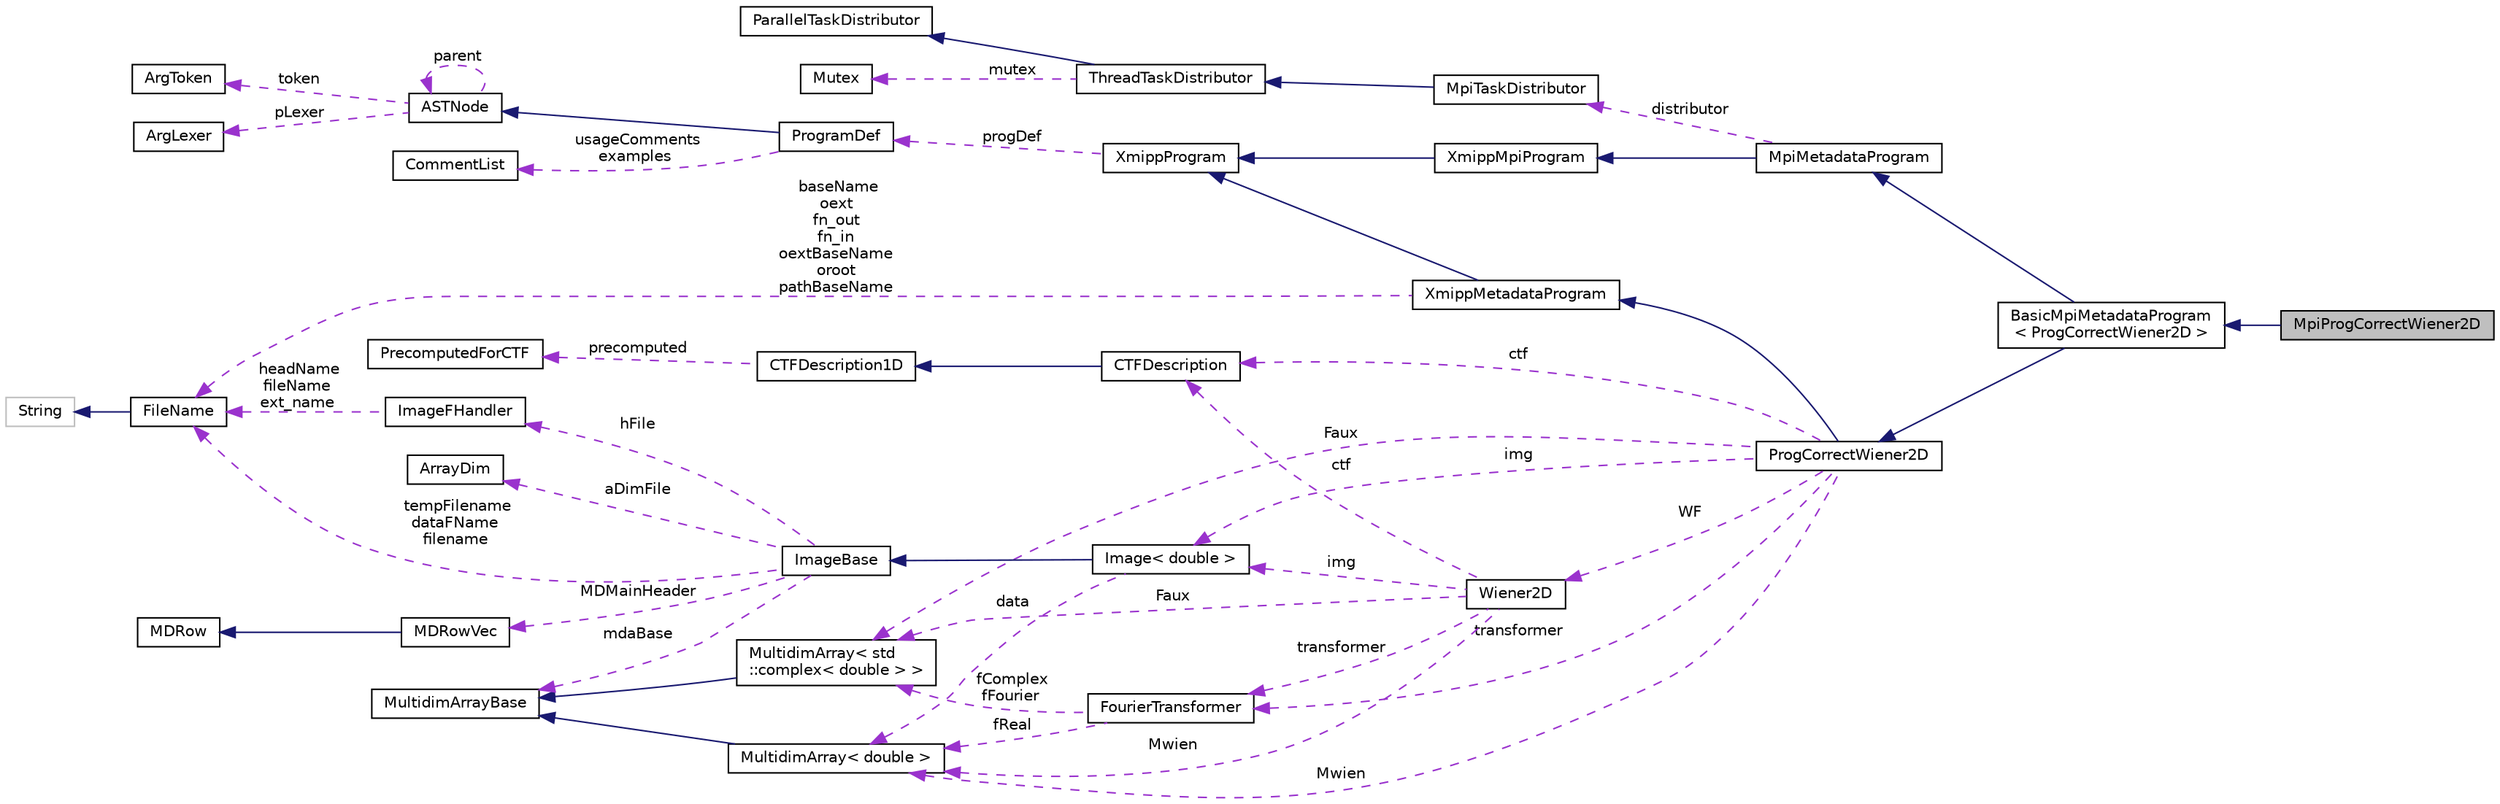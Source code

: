 digraph "MpiProgCorrectWiener2D"
{
  edge [fontname="Helvetica",fontsize="10",labelfontname="Helvetica",labelfontsize="10"];
  node [fontname="Helvetica",fontsize="10",shape=record];
  rankdir="LR";
  Node7 [label="MpiProgCorrectWiener2D",height=0.2,width=0.4,color="black", fillcolor="grey75", style="filled", fontcolor="black"];
  Node8 -> Node7 [dir="back",color="midnightblue",fontsize="10",style="solid",fontname="Helvetica"];
  Node8 [label="BasicMpiMetadataProgram\l\< ProgCorrectWiener2D \>",height=0.2,width=0.4,color="black", fillcolor="white", style="filled",URL="$classBasicMpiMetadataProgram.html"];
  Node9 -> Node8 [dir="back",color="midnightblue",fontsize="10",style="solid",fontname="Helvetica"];
  Node9 [label="ProgCorrectWiener2D",height=0.2,width=0.4,color="black", fillcolor="white", style="filled",URL="$classProgCorrectWiener2D.html"];
  Node10 -> Node9 [dir="back",color="midnightblue",fontsize="10",style="solid",fontname="Helvetica"];
  Node10 [label="XmippMetadataProgram",height=0.2,width=0.4,color="black", fillcolor="white", style="filled",URL="$classXmippMetadataProgram.html"];
  Node11 -> Node10 [dir="back",color="midnightblue",fontsize="10",style="solid",fontname="Helvetica"];
  Node11 [label="XmippProgram",height=0.2,width=0.4,color="black", fillcolor="white", style="filled",URL="$classXmippProgram.html"];
  Node12 -> Node11 [dir="back",color="darkorchid3",fontsize="10",style="dashed",label=" progDef" ,fontname="Helvetica"];
  Node12 [label="ProgramDef",height=0.2,width=0.4,color="black", fillcolor="white", style="filled",URL="$classProgramDef.html"];
  Node13 -> Node12 [dir="back",color="midnightblue",fontsize="10",style="solid",fontname="Helvetica"];
  Node13 [label="ASTNode",height=0.2,width=0.4,color="black", fillcolor="white", style="filled",URL="$classASTNode.html"];
  Node14 -> Node13 [dir="back",color="darkorchid3",fontsize="10",style="dashed",label=" token" ,fontname="Helvetica"];
  Node14 [label="ArgToken",height=0.2,width=0.4,color="black", fillcolor="white", style="filled",URL="$classArgToken.html"];
  Node15 -> Node13 [dir="back",color="darkorchid3",fontsize="10",style="dashed",label=" pLexer" ,fontname="Helvetica"];
  Node15 [label="ArgLexer",height=0.2,width=0.4,color="black", fillcolor="white", style="filled",URL="$classArgLexer.html"];
  Node13 -> Node13 [dir="back",color="darkorchid3",fontsize="10",style="dashed",label=" parent" ,fontname="Helvetica"];
  Node16 -> Node12 [dir="back",color="darkorchid3",fontsize="10",style="dashed",label=" usageComments\nexamples" ,fontname="Helvetica"];
  Node16 [label="CommentList",height=0.2,width=0.4,color="black", fillcolor="white", style="filled",URL="$classCommentList.html"];
  Node17 -> Node10 [dir="back",color="darkorchid3",fontsize="10",style="dashed",label=" baseName\noext\nfn_out\nfn_in\noextBaseName\noroot\npathBaseName" ,fontname="Helvetica"];
  Node17 [label="FileName",height=0.2,width=0.4,color="black", fillcolor="white", style="filled",URL="$classFileName.html"];
  Node18 -> Node17 [dir="back",color="midnightblue",fontsize="10",style="solid",fontname="Helvetica"];
  Node18 [label="String",height=0.2,width=0.4,color="grey75", fillcolor="white", style="filled"];
  Node19 -> Node9 [dir="back",color="darkorchid3",fontsize="10",style="dashed",label=" WF" ,fontname="Helvetica"];
  Node19 [label="Wiener2D",height=0.2,width=0.4,color="black", fillcolor="white", style="filled",URL="$classWiener2D.html"];
  Node20 -> Node19 [dir="back",color="darkorchid3",fontsize="10",style="dashed",label=" transformer" ,fontname="Helvetica"];
  Node20 [label="FourierTransformer",height=0.2,width=0.4,color="black", fillcolor="white", style="filled",URL="$classFourierTransformer.html"];
  Node21 -> Node20 [dir="back",color="darkorchid3",fontsize="10",style="dashed",label=" fReal" ,fontname="Helvetica"];
  Node21 [label="MultidimArray\< double \>",height=0.2,width=0.4,color="black", fillcolor="white", style="filled",URL="$classMultidimArray.html"];
  Node22 -> Node21 [dir="back",color="midnightblue",fontsize="10",style="solid",fontname="Helvetica"];
  Node22 [label="MultidimArrayBase",height=0.2,width=0.4,color="black", fillcolor="white", style="filled",URL="$classMultidimArrayBase.html"];
  Node23 -> Node20 [dir="back",color="darkorchid3",fontsize="10",style="dashed",label=" fComplex\nfFourier" ,fontname="Helvetica"];
  Node23 [label="MultidimArray\< std\l::complex\< double \> \>",height=0.2,width=0.4,color="black", fillcolor="white", style="filled",URL="$classMultidimArray.html"];
  Node22 -> Node23 [dir="back",color="midnightblue",fontsize="10",style="solid",fontname="Helvetica"];
  Node24 -> Node19 [dir="back",color="darkorchid3",fontsize="10",style="dashed",label=" ctf" ,fontname="Helvetica"];
  Node24 [label="CTFDescription",height=0.2,width=0.4,color="black", fillcolor="white", style="filled",URL="$classCTFDescription.html"];
  Node25 -> Node24 [dir="back",color="midnightblue",fontsize="10",style="solid",fontname="Helvetica"];
  Node25 [label="CTFDescription1D",height=0.2,width=0.4,color="black", fillcolor="white", style="filled",URL="$classCTFDescription1D.html"];
  Node26 -> Node25 [dir="back",color="darkorchid3",fontsize="10",style="dashed",label=" precomputed" ,fontname="Helvetica"];
  Node26 [label="PrecomputedForCTF",height=0.2,width=0.4,color="black", fillcolor="white", style="filled",URL="$classPrecomputedForCTF.html"];
  Node27 -> Node19 [dir="back",color="darkorchid3",fontsize="10",style="dashed",label=" img" ,fontname="Helvetica"];
  Node27 [label="Image\< double \>",height=0.2,width=0.4,color="black", fillcolor="white", style="filled",URL="$classImage.html"];
  Node28 -> Node27 [dir="back",color="midnightblue",fontsize="10",style="solid",fontname="Helvetica"];
  Node28 [label="ImageBase",height=0.2,width=0.4,color="black", fillcolor="white", style="filled",URL="$classImageBase.html",tooltip="Image base class. "];
  Node22 -> Node28 [dir="back",color="darkorchid3",fontsize="10",style="dashed",label=" mdaBase" ,fontname="Helvetica"];
  Node29 -> Node28 [dir="back",color="darkorchid3",fontsize="10",style="dashed",label=" MDMainHeader" ,fontname="Helvetica"];
  Node29 [label="MDRowVec",height=0.2,width=0.4,color="black", fillcolor="white", style="filled",URL="$classMDRowVec.html"];
  Node30 -> Node29 [dir="back",color="midnightblue",fontsize="10",style="solid",fontname="Helvetica"];
  Node30 [label="MDRow",height=0.2,width=0.4,color="black", fillcolor="white", style="filled",URL="$classMDRow.html"];
  Node31 -> Node28 [dir="back",color="darkorchid3",fontsize="10",style="dashed",label=" hFile" ,fontname="Helvetica"];
  Node31 [label="ImageFHandler",height=0.2,width=0.4,color="black", fillcolor="white", style="filled",URL="$structImageFHandler.html"];
  Node17 -> Node31 [dir="back",color="darkorchid3",fontsize="10",style="dashed",label=" headName\nfileName\next_name" ,fontname="Helvetica"];
  Node32 -> Node28 [dir="back",color="darkorchid3",fontsize="10",style="dashed",label=" aDimFile" ,fontname="Helvetica"];
  Node32 [label="ArrayDim",height=0.2,width=0.4,color="black", fillcolor="white", style="filled",URL="$structArrayDim.html"];
  Node17 -> Node28 [dir="back",color="darkorchid3",fontsize="10",style="dashed",label=" tempFilename\ndataFName\nfilename" ,fontname="Helvetica"];
  Node21 -> Node27 [dir="back",color="darkorchid3",fontsize="10",style="dashed",label=" data" ,fontname="Helvetica"];
  Node21 -> Node19 [dir="back",color="darkorchid3",fontsize="10",style="dashed",label=" Mwien" ,fontname="Helvetica"];
  Node23 -> Node19 [dir="back",color="darkorchid3",fontsize="10",style="dashed",label=" Faux" ,fontname="Helvetica"];
  Node20 -> Node9 [dir="back",color="darkorchid3",fontsize="10",style="dashed",label=" transformer" ,fontname="Helvetica"];
  Node24 -> Node9 [dir="back",color="darkorchid3",fontsize="10",style="dashed",label=" ctf" ,fontname="Helvetica"];
  Node27 -> Node9 [dir="back",color="darkorchid3",fontsize="10",style="dashed",label=" img" ,fontname="Helvetica"];
  Node21 -> Node9 [dir="back",color="darkorchid3",fontsize="10",style="dashed",label=" Mwien" ,fontname="Helvetica"];
  Node23 -> Node9 [dir="back",color="darkorchid3",fontsize="10",style="dashed",label=" Faux" ,fontname="Helvetica"];
  Node33 -> Node8 [dir="back",color="midnightblue",fontsize="10",style="solid",fontname="Helvetica"];
  Node33 [label="MpiMetadataProgram",height=0.2,width=0.4,color="black", fillcolor="white", style="filled",URL="$classMpiMetadataProgram.html"];
  Node34 -> Node33 [dir="back",color="midnightblue",fontsize="10",style="solid",fontname="Helvetica"];
  Node34 [label="XmippMpiProgram",height=0.2,width=0.4,color="black", fillcolor="white", style="filled",URL="$classXmippMpiProgram.html"];
  Node11 -> Node34 [dir="back",color="midnightblue",fontsize="10",style="solid",fontname="Helvetica"];
  Node35 -> Node33 [dir="back",color="darkorchid3",fontsize="10",style="dashed",label=" distributor" ,fontname="Helvetica"];
  Node35 [label="MpiTaskDistributor",height=0.2,width=0.4,color="black", fillcolor="white", style="filled",URL="$classMpiTaskDistributor.html"];
  Node36 -> Node35 [dir="back",color="midnightblue",fontsize="10",style="solid",fontname="Helvetica"];
  Node36 [label="ThreadTaskDistributor",height=0.2,width=0.4,color="black", fillcolor="white", style="filled",URL="$classThreadTaskDistributor.html"];
  Node37 -> Node36 [dir="back",color="midnightblue",fontsize="10",style="solid",fontname="Helvetica"];
  Node37 [label="ParallelTaskDistributor",height=0.2,width=0.4,color="black", fillcolor="white", style="filled",URL="$classParallelTaskDistributor.html"];
  Node38 -> Node36 [dir="back",color="darkorchid3",fontsize="10",style="dashed",label=" mutex" ,fontname="Helvetica"];
  Node38 [label="Mutex",height=0.2,width=0.4,color="black", fillcolor="white", style="filled",URL="$classMutex.html"];
}
